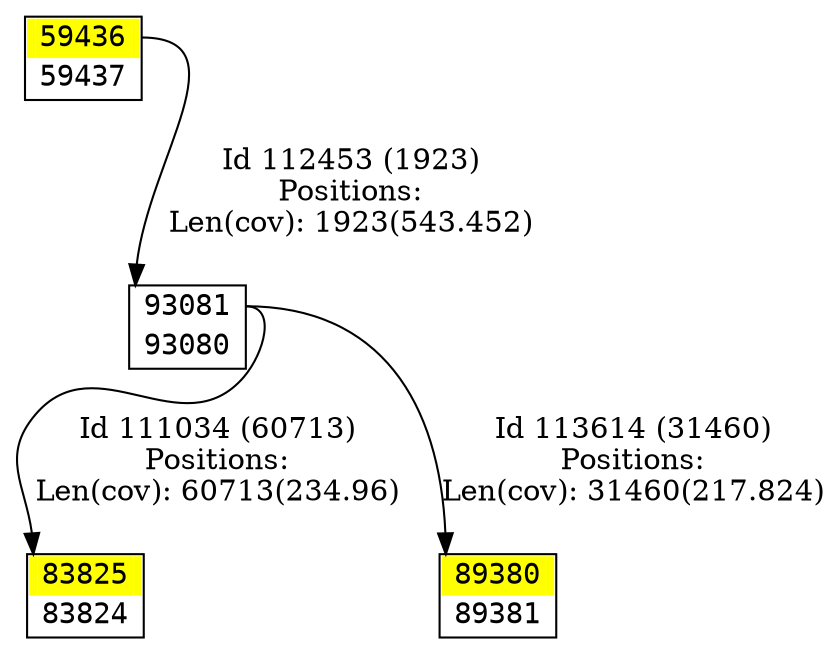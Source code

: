 digraph graph_picture {
node[fontname=<Courier> ,penwidth=<1.8> ,shape=<plaintext> ]
vertex_59436_59437[label=<<TABLE BORDER="1" CELLSPACING="0" >
<TR><TD BORDER="0" PORT = "port_59436_in" color="yellow" bgcolor="yellow" ></TD><TD BORDER="0" color="yellow" bgcolor="yellow" >59436</TD><TD BORDER="0" PORT = "port_59436_out" color="yellow" bgcolor="yellow" ></TD></TR>
<TR><TD BORDER="0" PORT = "port_59437_out" color="white" bgcolor="white" ></TD><TD BORDER="0" color="white" bgcolor="white" >59437</TD><TD BORDER="0" PORT = "port_59437_in" color="white" bgcolor="white" ></TD></TR>
</TABLE>> ,color=<black> ,URL=</vertex/59436.svg> ]
vertex_83824_83825[label=<<TABLE BORDER="1" CELLSPACING="0" >
<TR><TD BORDER="0" PORT = "port_83825_in" color="yellow" bgcolor="yellow" ></TD><TD BORDER="0" color="yellow" bgcolor="yellow" >83825</TD><TD BORDER="0" PORT = "port_83825_out" color="yellow" bgcolor="yellow" ></TD></TR>
<TR><TD BORDER="0" PORT = "port_83824_out" color="white" bgcolor="white" ></TD><TD BORDER="0" color="white" bgcolor="white" >83824</TD><TD BORDER="0" PORT = "port_83824_in" color="white" bgcolor="white" ></TD></TR>
</TABLE>> ,color=<black> ,URL=</vertex/83825.svg> ]
vertex_89380_89381[label=<<TABLE BORDER="1" CELLSPACING="0" >
<TR><TD BORDER="0" PORT = "port_89380_in" color="yellow" bgcolor="yellow" ></TD><TD BORDER="0" color="yellow" bgcolor="yellow" >89380</TD><TD BORDER="0" PORT = "port_89380_out" color="yellow" bgcolor="yellow" ></TD></TR>
<TR><TD BORDER="0" PORT = "port_89381_out" color="white" bgcolor="white" ></TD><TD BORDER="0" color="white" bgcolor="white" >89381</TD><TD BORDER="0" PORT = "port_89381_in" color="white" bgcolor="white" ></TD></TR>
</TABLE>> ,color=<black> ,URL=</vertex/89380.svg> ]
vertex_93080_93081[label=<<TABLE BORDER="1" CELLSPACING="0" >
<TR><TD BORDER="0" PORT = "port_93081_in" color="white" bgcolor="white" ></TD><TD BORDER="0" color="white" bgcolor="white" >93081</TD><TD BORDER="0" PORT = "port_93081_out" color="white" bgcolor="white" ></TD></TR>
<TR><TD BORDER="0" PORT = "port_93080_out" color="white" bgcolor="white" ></TD><TD BORDER="0" color="white" bgcolor="white" >93080</TD><TD BORDER="0" PORT = "port_93080_in" color="white" bgcolor="white" ></TD></TR>
</TABLE>> ,color=<black> ,URL=</vertex/93081.svg> ]
vertex_93080_93081:port_93081_out->vertex_83824_83825:port_83825_in[label="Id 111034 (60713)\nPositions:\nLen(cov): 60713(234.96)" ,color=<black> ]
vertex_59436_59437:port_59436_out->vertex_93080_93081:port_93081_in[label="Id 112453 (1923)\nPositions:\nLen(cov): 1923(543.452)" ,color=<black> ]
vertex_93080_93081:port_93081_out->vertex_89380_89381:port_89380_in[label="Id 113614 (31460)\nPositions:\nLen(cov): 31460(217.824)" ,color=<black> ]
}
